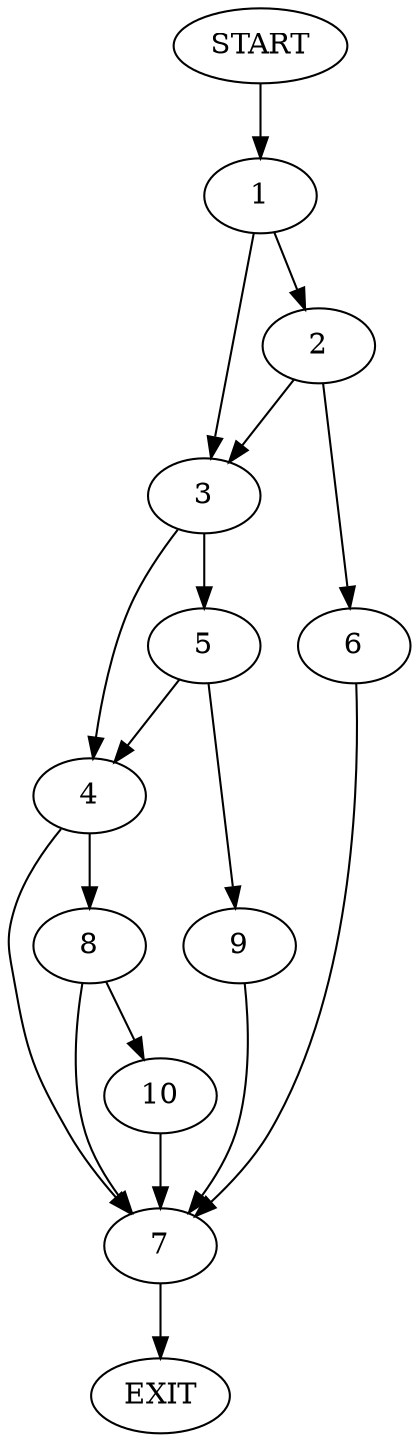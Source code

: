 digraph {
0 [label="START"]
11 [label="EXIT"]
0 -> 1
1 -> 2
1 -> 3
3 -> 4
3 -> 5
2 -> 6
2 -> 3
6 -> 7
7 -> 11
4 -> 8
4 -> 7
5 -> 9
5 -> 4
9 -> 7
8 -> 10
8 -> 7
10 -> 7
}
